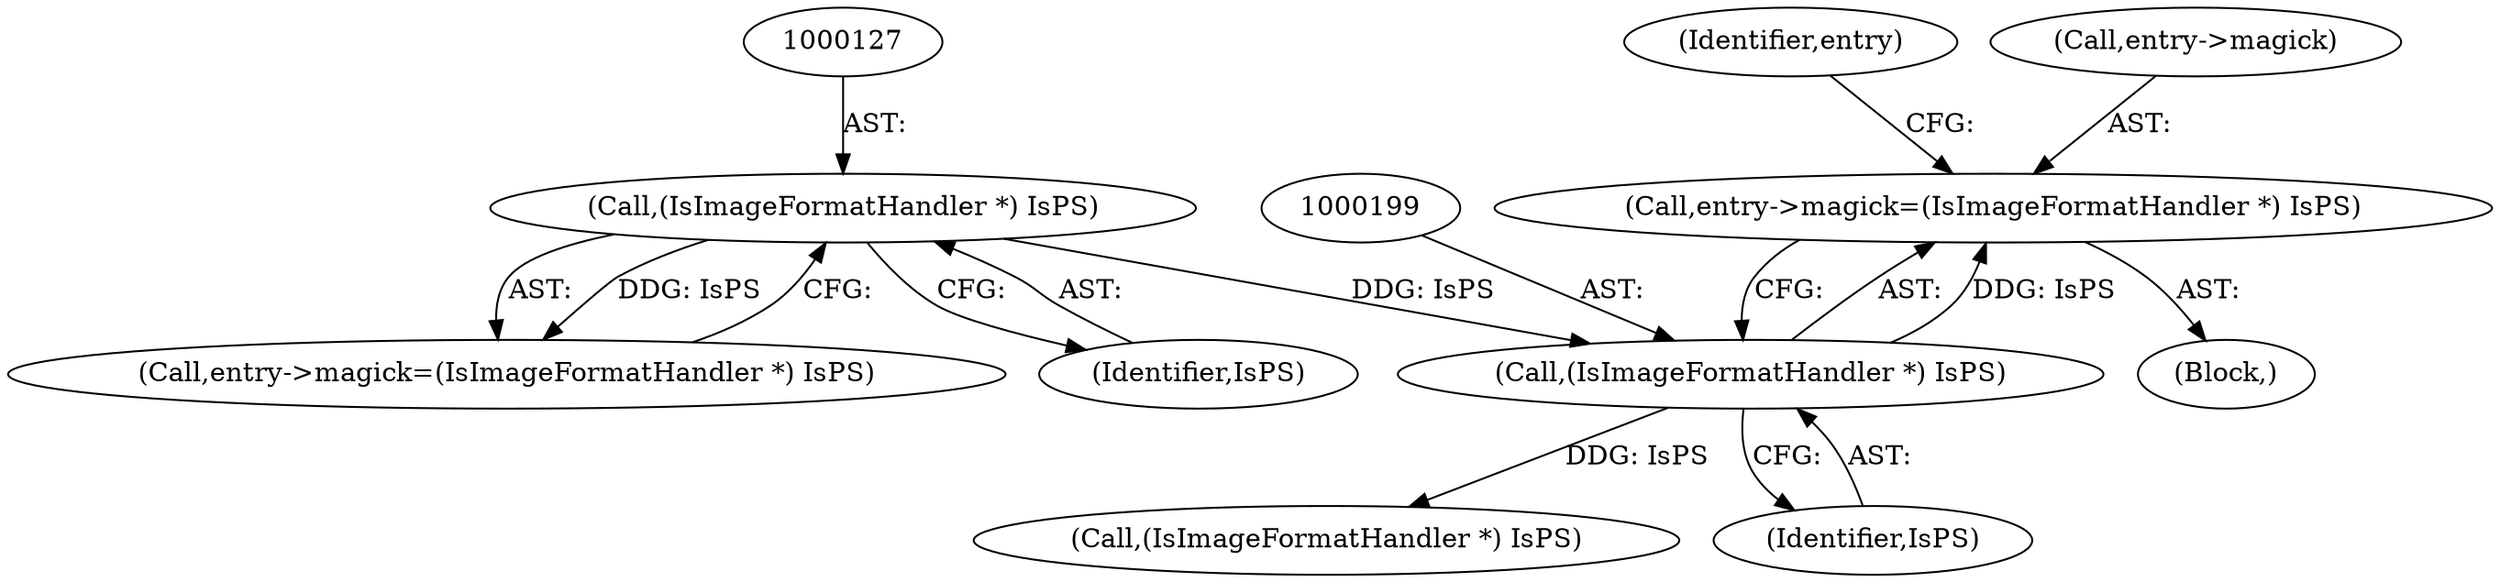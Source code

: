 digraph "0_ImageMagick_8598a497e2d1f556a34458cf54b40ba40674734c_0@pointer" {
"1000194" [label="(Call,entry->magick=(IsImageFormatHandler *) IsPS)"];
"1000198" [label="(Call,(IsImageFormatHandler *) IsPS)"];
"1000126" [label="(Call,(IsImageFormatHandler *) IsPS)"];
"1000203" [label="(Identifier,entry)"];
"1000265" [label="(Call,(IsImageFormatHandler *) IsPS)"];
"1000194" [label="(Call,entry->magick=(IsImageFormatHandler *) IsPS)"];
"1000200" [label="(Identifier,IsPS)"];
"1000122" [label="(Call,entry->magick=(IsImageFormatHandler *) IsPS)"];
"1000128" [label="(Identifier,IsPS)"];
"1000102" [label="(Block,)"];
"1000198" [label="(Call,(IsImageFormatHandler *) IsPS)"];
"1000126" [label="(Call,(IsImageFormatHandler *) IsPS)"];
"1000195" [label="(Call,entry->magick)"];
"1000194" -> "1000102"  [label="AST: "];
"1000194" -> "1000198"  [label="CFG: "];
"1000195" -> "1000194"  [label="AST: "];
"1000198" -> "1000194"  [label="AST: "];
"1000203" -> "1000194"  [label="CFG: "];
"1000198" -> "1000194"  [label="DDG: IsPS"];
"1000198" -> "1000200"  [label="CFG: "];
"1000199" -> "1000198"  [label="AST: "];
"1000200" -> "1000198"  [label="AST: "];
"1000126" -> "1000198"  [label="DDG: IsPS"];
"1000198" -> "1000265"  [label="DDG: IsPS"];
"1000126" -> "1000122"  [label="AST: "];
"1000126" -> "1000128"  [label="CFG: "];
"1000127" -> "1000126"  [label="AST: "];
"1000128" -> "1000126"  [label="AST: "];
"1000122" -> "1000126"  [label="CFG: "];
"1000126" -> "1000122"  [label="DDG: IsPS"];
}
